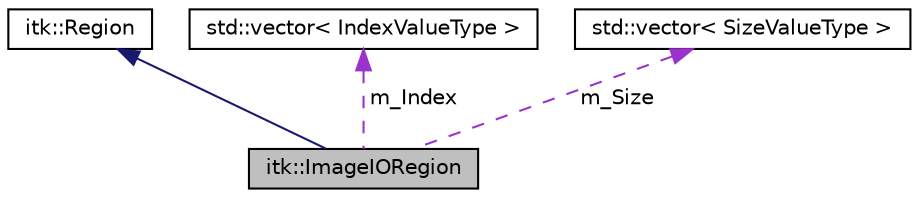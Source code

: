 digraph "itk::ImageIORegion"
{
 // LATEX_PDF_SIZE
  edge [fontname="Helvetica",fontsize="10",labelfontname="Helvetica",labelfontsize="10"];
  node [fontname="Helvetica",fontsize="10",shape=record];
  Node1 [label="itk::ImageIORegion",height=0.2,width=0.4,color="black", fillcolor="grey75", style="filled", fontcolor="black",tooltip="An ImageIORegion represents a structured region of data."];
  Node2 -> Node1 [dir="back",color="midnightblue",fontsize="10",style="solid",fontname="Helvetica"];
  Node2 [label="itk::Region",height=0.2,width=0.4,color="black", fillcolor="white", style="filled",URL="$classitk_1_1Region.html",tooltip="A region represents some portion or piece of data."];
  Node3 -> Node1 [dir="back",color="darkorchid3",fontsize="10",style="dashed",label=" m_Index" ,fontname="Helvetica"];
  Node3 [label="std::vector\< IndexValueType \>",height=0.2,width=0.4,color="black", fillcolor="white", style="filled",tooltip=" "];
  Node4 -> Node1 [dir="back",color="darkorchid3",fontsize="10",style="dashed",label=" m_Size" ,fontname="Helvetica"];
  Node4 [label="std::vector\< SizeValueType \>",height=0.2,width=0.4,color="black", fillcolor="white", style="filled",tooltip=" "];
}
